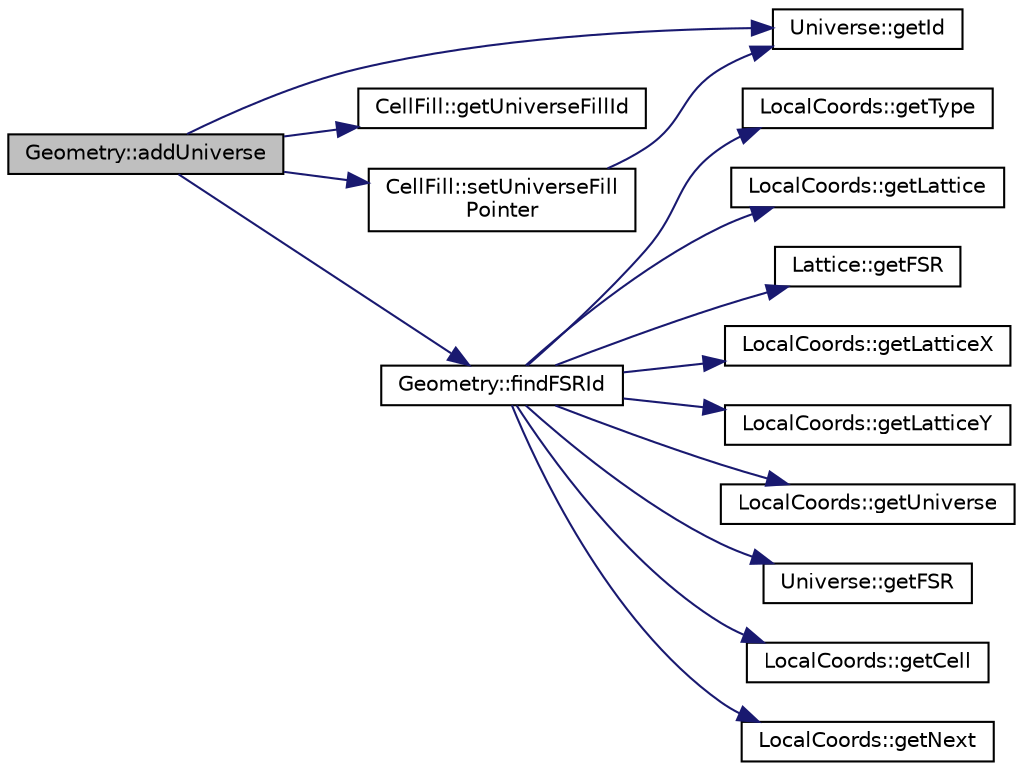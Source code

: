 digraph "Geometry::addUniverse"
{
  edge [fontname="Helvetica",fontsize="10",labelfontname="Helvetica",labelfontsize="10"];
  node [fontname="Helvetica",fontsize="10",shape=record];
  rankdir="LR";
  Node1 [label="Geometry::addUniverse",height=0.2,width=0.4,color="black", fillcolor="grey75", style="filled" fontcolor="black"];
  Node1 -> Node2 [color="midnightblue",fontsize="10",style="solid",fontname="Helvetica"];
  Node2 [label="Universe::getId",height=0.2,width=0.4,color="black", fillcolor="white", style="filled",URL="$classUniverse.html#ae0686929fcba2aa1580bc64c3230cb21"];
  Node1 -> Node3 [color="midnightblue",fontsize="10",style="solid",fontname="Helvetica"];
  Node3 [label="CellFill::getUniverseFillId",height=0.2,width=0.4,color="black", fillcolor="white", style="filled",URL="$classCellFill.html#a232ce5ae20d99af538e1db21c7b5d290",tooltip="Return the ID of the Universe filling this Cell."];
  Node1 -> Node4 [color="midnightblue",fontsize="10",style="solid",fontname="Helvetica"];
  Node4 [label="CellFill::setUniverseFill\lPointer",height=0.2,width=0.4,color="black", fillcolor="white", style="filled",URL="$classCellFill.html#a557f647cc02f782866db15f5f7f04104",tooltip="Set a pointer to the Universe filling this CellFill."];
  Node4 -> Node2 [color="midnightblue",fontsize="10",style="solid",fontname="Helvetica"];
  Node1 -> Node5 [color="midnightblue",fontsize="10",style="solid",fontname="Helvetica"];
  Node5 [label="Geometry::findFSRId",height=0.2,width=0.4,color="black", fillcolor="white", style="filled",URL="$classGeometry.html#ac6025e6ed8673a109e406733e3c2ca05",tooltip="Find and return the ID of the flat source region that a given LocalCoords object resides within..."];
  Node5 -> Node6 [color="midnightblue",fontsize="10",style="solid",fontname="Helvetica"];
  Node6 [label="LocalCoords::getType",height=0.2,width=0.4,color="black", fillcolor="white", style="filled",URL="$classLocalCoords.html#a756dbd3f1b8fa9084f584b593af2b066",tooltip="Return the level (UNIV or LAT) of this LocalCoords."];
  Node5 -> Node7 [color="midnightblue",fontsize="10",style="solid",fontname="Helvetica"];
  Node7 [label="LocalCoords::getLattice",height=0.2,width=0.4,color="black", fillcolor="white", style="filled",URL="$classLocalCoords.html#abd2c9a1c25b7122f6db3e5cba016be6d",tooltip="Return the ID of the Lattice within which this LocalCoords resides."];
  Node5 -> Node8 [color="midnightblue",fontsize="10",style="solid",fontname="Helvetica"];
  Node8 [label="Lattice::getFSR",height=0.2,width=0.4,color="black", fillcolor="white", style="filled",URL="$classLattice.html#af74a22376668c13049970a531b525efe",tooltip="Return the id of a flat source region base index (smallest FSR region id within a specific Lattice ce..."];
  Node5 -> Node9 [color="midnightblue",fontsize="10",style="solid",fontname="Helvetica"];
  Node9 [label="LocalCoords::getLatticeX",height=0.2,width=0.4,color="black", fillcolor="white", style="filled",URL="$classLocalCoords.html#a76cbf2526be775cbedf32f7462041c73",tooltip="Return the first index of the Lattice cell within which this LocalCoords resides."];
  Node5 -> Node10 [color="midnightblue",fontsize="10",style="solid",fontname="Helvetica"];
  Node10 [label="LocalCoords::getLatticeY",height=0.2,width=0.4,color="black", fillcolor="white", style="filled",URL="$classLocalCoords.html#a85f31e3a35b45d738f94237a11514aac",tooltip="Return the second index of the Lattice cell within which this LocalCoords resides."];
  Node5 -> Node11 [color="midnightblue",fontsize="10",style="solid",fontname="Helvetica"];
  Node11 [label="LocalCoords::getUniverse",height=0.2,width=0.4,color="black", fillcolor="white", style="filled",URL="$classLocalCoords.html#a746874a431aa9c7c53e0d56731a41fe7",tooltip="Return the ID of the Universe within which this LocalCoords resides."];
  Node5 -> Node12 [color="midnightblue",fontsize="10",style="solid",fontname="Helvetica"];
  Node12 [label="Universe::getFSR",height=0.2,width=0.4,color="black", fillcolor="white", style="filled",URL="$classUniverse.html#a2545de3832105c879395d4fa6b639b55",tooltip="Returns the local ID for the FSR representing a Cell in this Universe."];
  Node5 -> Node13 [color="midnightblue",fontsize="10",style="solid",fontname="Helvetica"];
  Node13 [label="LocalCoords::getCell",height=0.2,width=0.4,color="black", fillcolor="white", style="filled",URL="$classLocalCoords.html#a3cca83a3745f138c0ba4f62dcd6c3de2",tooltip="Return the ID of the Cell within which this LocalCoords resides."];
  Node5 -> Node14 [color="midnightblue",fontsize="10",style="solid",fontname="Helvetica"];
  Node14 [label="LocalCoords::getNext",height=0.2,width=0.4,color="black", fillcolor="white", style="filled",URL="$classLocalCoords.html#a2072734614ca0d7b945fd20ed59f4594",tooltip="Return a pointer to the LocalCoord at the next lower nested Universe level if one exists..."];
}
